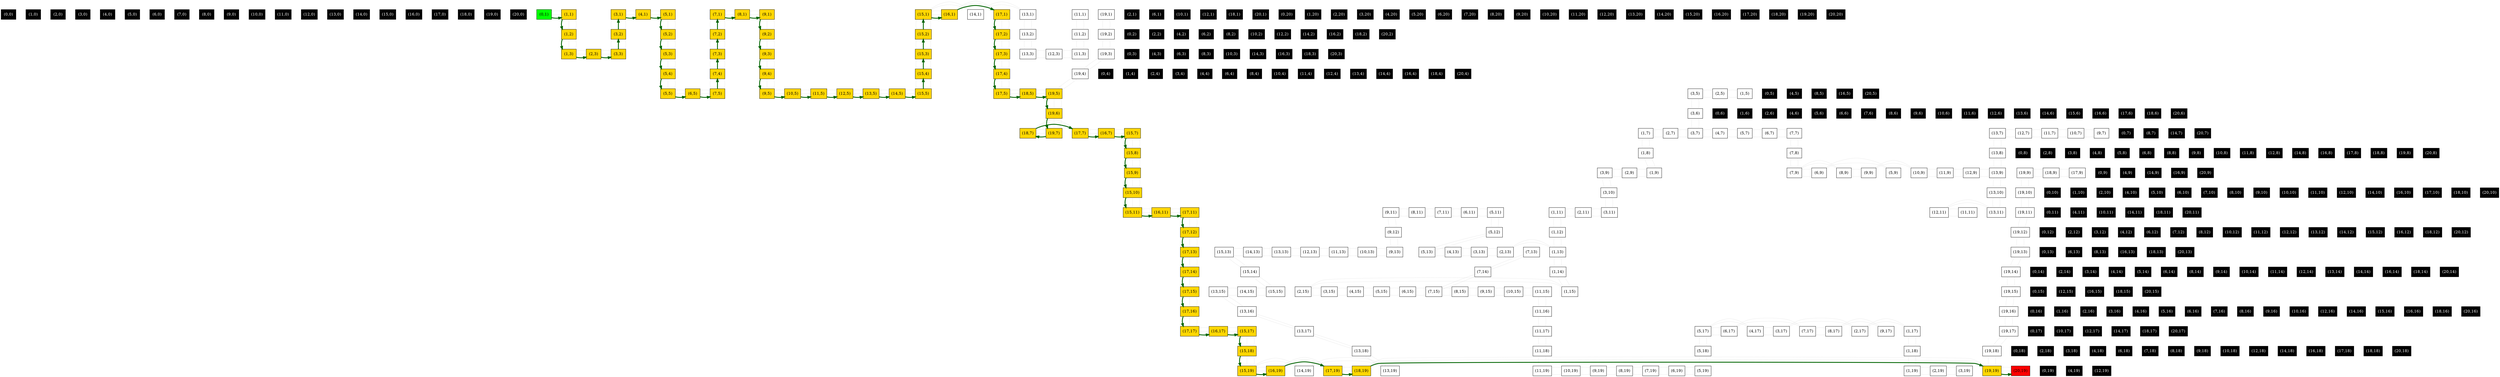 digraph bfs_maze_path {
rankdir = TB;
node [shape = box, style = filled];
graph [nodesep = 0.5, ranksep = 0.5];

{ rank = same; node_0_0 [label="(0,0)", fillcolor="black", fontcolor="white"]; node_1_0 [label="(1,0)", fillcolor="black", fontcolor="white"]; node_2_0 [label="(2,0)", fillcolor="black", fontcolor="white"]; node_3_0 [label="(3,0)", fillcolor="black", fontcolor="white"]; node_4_0 [label="(4,0)", fillcolor="black", fontcolor="white"]; node_5_0 [label="(5,0)", fillcolor="black", fontcolor="white"]; node_6_0 [label="(6,0)", fillcolor="black", fontcolor="white"]; node_7_0 [label="(7,0)", fillcolor="black", fontcolor="white"]; node_8_0 [label="(8,0)", fillcolor="black", fontcolor="white"]; node_9_0 [label="(9,0)", fillcolor="black", fontcolor="white"]; node_10_0 [label="(10,0)", fillcolor="black", fontcolor="white"]; node_11_0 [label="(11,0)", fillcolor="black", fontcolor="white"]; node_12_0 [label="(12,0)", fillcolor="black", fontcolor="white"]; node_13_0 [label="(13,0)", fillcolor="black", fontcolor="white"]; node_14_0 [label="(14,0)", fillcolor="black", fontcolor="white"]; node_15_0 [label="(15,0)", fillcolor="black", fontcolor="white"]; node_16_0 [label="(16,0)", fillcolor="black", fontcolor="white"]; node_17_0 [label="(17,0)", fillcolor="black", fontcolor="white"]; node_18_0 [label="(18,0)", fillcolor="black", fontcolor="white"]; node_19_0 [label="(19,0)", fillcolor="black", fontcolor="white"]; node_20_0 [label="(20,0)", fillcolor="black", fontcolor="white"]; }
{ rank = same; node_0_1 [label="(0,1)", fillcolor="green", fontcolor="black"]; node_1_1 [label="(1,1)", fillcolor="gold", fontcolor="black"]; node_2_1 [label="(2,1)", fillcolor="black", fontcolor="white"]; node_3_1 [label="(3,1)", fillcolor="gold", fontcolor="black"]; node_4_1 [label="(4,1)", fillcolor="gold", fontcolor="black"]; node_5_1 [label="(5,1)", fillcolor="gold", fontcolor="black"]; node_6_1 [label="(6,1)", fillcolor="black", fontcolor="white"]; node_7_1 [label="(7,1)", fillcolor="gold", fontcolor="black"]; node_8_1 [label="(8,1)", fillcolor="gold", fontcolor="black"]; node_9_1 [label="(9,1)", fillcolor="gold", fontcolor="black"]; node_10_1 [label="(10,1)", fillcolor="black", fontcolor="white"]; node_11_1 [label="(11,1)", fillcolor="white", fontcolor="black"]; node_12_1 [label="(12,1)", fillcolor="black", fontcolor="white"]; node_13_1 [label="(13,1)", fillcolor="white", fontcolor="black"]; node_14_1 [label="(14,1)", fillcolor="white", fontcolor="black"]; node_15_1 [label="(15,1)", fillcolor="gold", fontcolor="black"]; node_16_1 [label="(16,1)", fillcolor="gold", fontcolor="black"]; node_17_1 [label="(17,1)", fillcolor="gold", fontcolor="black"]; node_18_1 [label="(18,1)", fillcolor="black", fontcolor="white"]; node_19_1 [label="(19,1)", fillcolor="white", fontcolor="black"]; node_20_1 [label="(20,1)", fillcolor="black", fontcolor="white"]; }
{ rank = same; node_0_2 [label="(0,2)", fillcolor="black", fontcolor="white"]; node_1_2 [label="(1,2)", fillcolor="gold", fontcolor="black"]; node_2_2 [label="(2,2)", fillcolor="black", fontcolor="white"]; node_3_2 [label="(3,2)", fillcolor="gold", fontcolor="black"]; node_4_2 [label="(4,2)", fillcolor="black", fontcolor="white"]; node_5_2 [label="(5,2)", fillcolor="gold", fontcolor="black"]; node_6_2 [label="(6,2)", fillcolor="black", fontcolor="white"]; node_7_2 [label="(7,2)", fillcolor="gold", fontcolor="black"]; node_8_2 [label="(8,2)", fillcolor="black", fontcolor="white"]; node_9_2 [label="(9,2)", fillcolor="gold", fontcolor="black"]; node_10_2 [label="(10,2)", fillcolor="black", fontcolor="white"]; node_11_2 [label="(11,2)", fillcolor="white", fontcolor="black"]; node_12_2 [label="(12,2)", fillcolor="black", fontcolor="white"]; node_13_2 [label="(13,2)", fillcolor="white", fontcolor="black"]; node_14_2 [label="(14,2)", fillcolor="black", fontcolor="white"]; node_15_2 [label="(15,2)", fillcolor="gold", fontcolor="black"]; node_16_2 [label="(16,2)", fillcolor="black", fontcolor="white"]; node_17_2 [label="(17,2)", fillcolor="gold", fontcolor="black"]; node_18_2 [label="(18,2)", fillcolor="black", fontcolor="white"]; node_19_2 [label="(19,2)", fillcolor="white", fontcolor="black"]; node_20_2 [label="(20,2)", fillcolor="black", fontcolor="white"]; }
{ rank = same; node_0_3 [label="(0,3)", fillcolor="black", fontcolor="white"]; node_1_3 [label="(1,3)", fillcolor="gold", fontcolor="black"]; node_2_3 [label="(2,3)", fillcolor="gold", fontcolor="black"]; node_3_3 [label="(3,3)", fillcolor="gold", fontcolor="black"]; node_4_3 [label="(4,3)", fillcolor="black", fontcolor="white"]; node_5_3 [label="(5,3)", fillcolor="gold", fontcolor="black"]; node_6_3 [label="(6,3)", fillcolor="black", fontcolor="white"]; node_7_3 [label="(7,3)", fillcolor="gold", fontcolor="black"]; node_8_3 [label="(8,3)", fillcolor="black", fontcolor="white"]; node_9_3 [label="(9,3)", fillcolor="gold", fontcolor="black"]; node_10_3 [label="(10,3)", fillcolor="black", fontcolor="white"]; node_11_3 [label="(11,3)", fillcolor="white", fontcolor="black"]; node_12_3 [label="(12,3)", fillcolor="white", fontcolor="black"]; node_13_3 [label="(13,3)", fillcolor="white", fontcolor="black"]; node_14_3 [label="(14,3)", fillcolor="black", fontcolor="white"]; node_15_3 [label="(15,3)", fillcolor="gold", fontcolor="black"]; node_16_3 [label="(16,3)", fillcolor="black", fontcolor="white"]; node_17_3 [label="(17,3)", fillcolor="gold", fontcolor="black"]; node_18_3 [label="(18,3)", fillcolor="black", fontcolor="white"]; node_19_3 [label="(19,3)", fillcolor="white", fontcolor="black"]; node_20_3 [label="(20,3)", fillcolor="black", fontcolor="white"]; }
{ rank = same; node_0_4 [label="(0,4)", fillcolor="black", fontcolor="white"]; node_1_4 [label="(1,4)", fillcolor="black", fontcolor="white"]; node_2_4 [label="(2,4)", fillcolor="black", fontcolor="white"]; node_3_4 [label="(3,4)", fillcolor="black", fontcolor="white"]; node_4_4 [label="(4,4)", fillcolor="black", fontcolor="white"]; node_5_4 [label="(5,4)", fillcolor="gold", fontcolor="black"]; node_6_4 [label="(6,4)", fillcolor="black", fontcolor="white"]; node_7_4 [label="(7,4)", fillcolor="gold", fontcolor="black"]; node_8_4 [label="(8,4)", fillcolor="black", fontcolor="white"]; node_9_4 [label="(9,4)", fillcolor="gold", fontcolor="black"]; node_10_4 [label="(10,4)", fillcolor="black", fontcolor="white"]; node_11_4 [label="(11,4)", fillcolor="black", fontcolor="white"]; node_12_4 [label="(12,4)", fillcolor="black", fontcolor="white"]; node_13_4 [label="(13,4)", fillcolor="black", fontcolor="white"]; node_14_4 [label="(14,4)", fillcolor="black", fontcolor="white"]; node_15_4 [label="(15,4)", fillcolor="gold", fontcolor="black"]; node_16_4 [label="(16,4)", fillcolor="black", fontcolor="white"]; node_17_4 [label="(17,4)", fillcolor="gold", fontcolor="black"]; node_18_4 [label="(18,4)", fillcolor="black", fontcolor="white"]; node_19_4 [label="(19,4)", fillcolor="white", fontcolor="black"]; node_20_4 [label="(20,4)", fillcolor="black", fontcolor="white"]; }
{ rank = same; node_0_5 [label="(0,5)", fillcolor="black", fontcolor="white"]; node_1_5 [label="(1,5)", fillcolor="white", fontcolor="black"]; node_2_5 [label="(2,5)", fillcolor="white", fontcolor="black"]; node_3_5 [label="(3,5)", fillcolor="white", fontcolor="black"]; node_4_5 [label="(4,5)", fillcolor="black", fontcolor="white"]; node_5_5 [label="(5,5)", fillcolor="gold", fontcolor="black"]; node_6_5 [label="(6,5)", fillcolor="gold", fontcolor="black"]; node_7_5 [label="(7,5)", fillcolor="gold", fontcolor="black"]; node_8_5 [label="(8,5)", fillcolor="black", fontcolor="white"]; node_9_5 [label="(9,5)", fillcolor="gold", fontcolor="black"]; node_10_5 [label="(10,5)", fillcolor="gold", fontcolor="black"]; node_11_5 [label="(11,5)", fillcolor="gold", fontcolor="black"]; node_12_5 [label="(12,5)", fillcolor="gold", fontcolor="black"]; node_13_5 [label="(13,5)", fillcolor="gold", fontcolor="black"]; node_14_5 [label="(14,5)", fillcolor="gold", fontcolor="black"]; node_15_5 [label="(15,5)", fillcolor="gold", fontcolor="black"]; node_16_5 [label="(16,5)", fillcolor="black", fontcolor="white"]; node_17_5 [label="(17,5)", fillcolor="gold", fontcolor="black"]; node_18_5 [label="(18,5)", fillcolor="gold", fontcolor="black"]; node_19_5 [label="(19,5)", fillcolor="gold", fontcolor="black"]; node_20_5 [label="(20,5)", fillcolor="black", fontcolor="white"]; }
{ rank = same; node_0_6 [label="(0,6)", fillcolor="black", fontcolor="white"]; node_1_6 [label="(1,6)", fillcolor="black", fontcolor="white"]; node_2_6 [label="(2,6)", fillcolor="black", fontcolor="white"]; node_3_6 [label="(3,6)", fillcolor="white", fontcolor="black"]; node_4_6 [label="(4,6)", fillcolor="black", fontcolor="white"]; node_5_6 [label="(5,6)", fillcolor="black", fontcolor="white"]; node_6_6 [label="(6,6)", fillcolor="black", fontcolor="white"]; node_7_6 [label="(7,6)", fillcolor="black", fontcolor="white"]; node_8_6 [label="(8,6)", fillcolor="black", fontcolor="white"]; node_9_6 [label="(9,6)", fillcolor="black", fontcolor="white"]; node_10_6 [label="(10,6)", fillcolor="black", fontcolor="white"]; node_11_6 [label="(11,6)", fillcolor="black", fontcolor="white"]; node_12_6 [label="(12,6)", fillcolor="black", fontcolor="white"]; node_13_6 [label="(13,6)", fillcolor="black", fontcolor="white"]; node_14_6 [label="(14,6)", fillcolor="black", fontcolor="white"]; node_15_6 [label="(15,6)", fillcolor="black", fontcolor="white"]; node_16_6 [label="(16,6)", fillcolor="black", fontcolor="white"]; node_17_6 [label="(17,6)", fillcolor="black", fontcolor="white"]; node_18_6 [label="(18,6)", fillcolor="black", fontcolor="white"]; node_19_6 [label="(19,6)", fillcolor="gold", fontcolor="black"]; node_20_6 [label="(20,6)", fillcolor="black", fontcolor="white"]; }
{ rank = same; node_0_7 [label="(0,7)", fillcolor="black", fontcolor="white"]; node_1_7 [label="(1,7)", fillcolor="white", fontcolor="black"]; node_2_7 [label="(2,7)", fillcolor="white", fontcolor="black"]; node_3_7 [label="(3,7)", fillcolor="white", fontcolor="black"]; node_4_7 [label="(4,7)", fillcolor="white", fontcolor="black"]; node_5_7 [label="(5,7)", fillcolor="white", fontcolor="black"]; node_6_7 [label="(6,7)", fillcolor="white", fontcolor="black"]; node_7_7 [label="(7,7)", fillcolor="white", fontcolor="black"]; node_8_7 [label="(8,7)", fillcolor="black", fontcolor="white"]; node_9_7 [label="(9,7)", fillcolor="white", fontcolor="black"]; node_10_7 [label="(10,7)", fillcolor="white", fontcolor="black"]; node_11_7 [label="(11,7)", fillcolor="white", fontcolor="black"]; node_12_7 [label="(12,7)", fillcolor="white", fontcolor="black"]; node_13_7 [label="(13,7)", fillcolor="white", fontcolor="black"]; node_14_7 [label="(14,7)", fillcolor="black", fontcolor="white"]; node_15_7 [label="(15,7)", fillcolor="gold", fontcolor="black"]; node_16_7 [label="(16,7)", fillcolor="gold", fontcolor="black"]; node_17_7 [label="(17,7)", fillcolor="gold", fontcolor="black"]; node_18_7 [label="(18,7)", fillcolor="gold", fontcolor="black"]; node_19_7 [label="(19,7)", fillcolor="gold", fontcolor="black"]; node_20_7 [label="(20,7)", fillcolor="black", fontcolor="white"]; }
{ rank = same; node_0_8 [label="(0,8)", fillcolor="black", fontcolor="white"]; node_1_8 [label="(1,8)", fillcolor="white", fontcolor="black"]; node_2_8 [label="(2,8)", fillcolor="black", fontcolor="white"]; node_3_8 [label="(3,8)", fillcolor="black", fontcolor="white"]; node_4_8 [label="(4,8)", fillcolor="black", fontcolor="white"]; node_5_8 [label="(5,8)", fillcolor="black", fontcolor="white"]; node_6_8 [label="(6,8)", fillcolor="black", fontcolor="white"]; node_7_8 [label="(7,8)", fillcolor="white", fontcolor="black"]; node_8_8 [label="(8,8)", fillcolor="black", fontcolor="white"]; node_9_8 [label="(9,8)", fillcolor="black", fontcolor="white"]; node_10_8 [label="(10,8)", fillcolor="black", fontcolor="white"]; node_11_8 [label="(11,8)", fillcolor="black", fontcolor="white"]; node_12_8 [label="(12,8)", fillcolor="black", fontcolor="white"]; node_13_8 [label="(13,8)", fillcolor="white", fontcolor="black"]; node_14_8 [label="(14,8)", fillcolor="black", fontcolor="white"]; node_15_8 [label="(15,8)", fillcolor="gold", fontcolor="black"]; node_16_8 [label="(16,8)", fillcolor="black", fontcolor="white"]; node_17_8 [label="(17,8)", fillcolor="black", fontcolor="white"]; node_18_8 [label="(18,8)", fillcolor="black", fontcolor="white"]; node_19_8 [label="(19,8)", fillcolor="black", fontcolor="white"]; node_20_8 [label="(20,8)", fillcolor="black", fontcolor="white"]; }
{ rank = same; node_0_9 [label="(0,9)", fillcolor="black", fontcolor="white"]; node_1_9 [label="(1,9)", fillcolor="white", fontcolor="black"]; node_2_9 [label="(2,9)", fillcolor="white", fontcolor="black"]; node_3_9 [label="(3,9)", fillcolor="white", fontcolor="black"]; node_4_9 [label="(4,9)", fillcolor="black", fontcolor="white"]; node_5_9 [label="(5,9)", fillcolor="white", fontcolor="black"]; node_6_9 [label="(6,9)", fillcolor="white", fontcolor="black"]; node_7_9 [label="(7,9)", fillcolor="white", fontcolor="black"]; node_8_9 [label="(8,9)", fillcolor="white", fontcolor="black"]; node_9_9 [label="(9,9)", fillcolor="white", fontcolor="black"]; node_10_9 [label="(10,9)", fillcolor="white", fontcolor="black"]; node_11_9 [label="(11,9)", fillcolor="white", fontcolor="black"]; node_12_9 [label="(12,9)", fillcolor="white", fontcolor="black"]; node_13_9 [label="(13,9)", fillcolor="white", fontcolor="black"]; node_14_9 [label="(14,9)", fillcolor="black", fontcolor="white"]; node_15_9 [label="(15,9)", fillcolor="gold", fontcolor="black"]; node_16_9 [label="(16,9)", fillcolor="black", fontcolor="white"]; node_17_9 [label="(17,9)", fillcolor="white", fontcolor="black"]; node_18_9 [label="(18,9)", fillcolor="white", fontcolor="black"]; node_19_9 [label="(19,9)", fillcolor="white", fontcolor="black"]; node_20_9 [label="(20,9)", fillcolor="black", fontcolor="white"]; }
{ rank = same; node_0_10 [label="(0,10)", fillcolor="black", fontcolor="white"]; node_1_10 [label="(1,10)", fillcolor="black", fontcolor="white"]; node_2_10 [label="(2,10)", fillcolor="black", fontcolor="white"]; node_3_10 [label="(3,10)", fillcolor="white", fontcolor="black"]; node_4_10 [label="(4,10)", fillcolor="black", fontcolor="white"]; node_5_10 [label="(5,10)", fillcolor="black", fontcolor="white"]; node_6_10 [label="(6,10)", fillcolor="black", fontcolor="white"]; node_7_10 [label="(7,10)", fillcolor="black", fontcolor="white"]; node_8_10 [label="(8,10)", fillcolor="black", fontcolor="white"]; node_9_10 [label="(9,10)", fillcolor="black", fontcolor="white"]; node_10_10 [label="(10,10)", fillcolor="black", fontcolor="white"]; node_11_10 [label="(11,10)", fillcolor="black", fontcolor="white"]; node_12_10 [label="(12,10)", fillcolor="black", fontcolor="white"]; node_13_10 [label="(13,10)", fillcolor="white", fontcolor="black"]; node_14_10 [label="(14,10)", fillcolor="black", fontcolor="white"]; node_15_10 [label="(15,10)", fillcolor="gold", fontcolor="black"]; node_16_10 [label="(16,10)", fillcolor="black", fontcolor="white"]; node_17_10 [label="(17,10)", fillcolor="black", fontcolor="white"]; node_18_10 [label="(18,10)", fillcolor="black", fontcolor="white"]; node_19_10 [label="(19,10)", fillcolor="white", fontcolor="black"]; node_20_10 [label="(20,10)", fillcolor="black", fontcolor="white"]; }
{ rank = same; node_0_11 [label="(0,11)", fillcolor="black", fontcolor="white"]; node_1_11 [label="(1,11)", fillcolor="white", fontcolor="black"]; node_2_11 [label="(2,11)", fillcolor="white", fontcolor="black"]; node_3_11 [label="(3,11)", fillcolor="white", fontcolor="black"]; node_4_11 [label="(4,11)", fillcolor="black", fontcolor="white"]; node_5_11 [label="(5,11)", fillcolor="white", fontcolor="black"]; node_6_11 [label="(6,11)", fillcolor="white", fontcolor="black"]; node_7_11 [label="(7,11)", fillcolor="white", fontcolor="black"]; node_8_11 [label="(8,11)", fillcolor="white", fontcolor="black"]; node_9_11 [label="(9,11)", fillcolor="white", fontcolor="black"]; node_10_11 [label="(10,11)", fillcolor="black", fontcolor="white"]; node_11_11 [label="(11,11)", fillcolor="white", fontcolor="black"]; node_12_11 [label="(12,11)", fillcolor="white", fontcolor="black"]; node_13_11 [label="(13,11)", fillcolor="white", fontcolor="black"]; node_14_11 [label="(14,11)", fillcolor="black", fontcolor="white"]; node_15_11 [label="(15,11)", fillcolor="gold", fontcolor="black"]; node_16_11 [label="(16,11)", fillcolor="gold", fontcolor="black"]; node_17_11 [label="(17,11)", fillcolor="gold", fontcolor="black"]; node_18_11 [label="(18,11)", fillcolor="black", fontcolor="white"]; node_19_11 [label="(19,11)", fillcolor="white", fontcolor="black"]; node_20_11 [label="(20,11)", fillcolor="black", fontcolor="white"]; }
{ rank = same; node_0_12 [label="(0,12)", fillcolor="black", fontcolor="white"]; node_1_12 [label="(1,12)", fillcolor="white", fontcolor="black"]; node_2_12 [label="(2,12)", fillcolor="black", fontcolor="white"]; node_3_12 [label="(3,12)", fillcolor="black", fontcolor="white"]; node_4_12 [label="(4,12)", fillcolor="black", fontcolor="white"]; node_5_12 [label="(5,12)", fillcolor="white", fontcolor="black"]; node_6_12 [label="(6,12)", fillcolor="black", fontcolor="white"]; node_7_12 [label="(7,12)", fillcolor="black", fontcolor="white"]; node_8_12 [label="(8,12)", fillcolor="black", fontcolor="white"]; node_9_12 [label="(9,12)", fillcolor="white", fontcolor="black"]; node_10_12 [label="(10,12)", fillcolor="black", fontcolor="white"]; node_11_12 [label="(11,12)", fillcolor="black", fontcolor="white"]; node_12_12 [label="(12,12)", fillcolor="black", fontcolor="white"]; node_13_12 [label="(13,12)", fillcolor="black", fontcolor="white"]; node_14_12 [label="(14,12)", fillcolor="black", fontcolor="white"]; node_15_12 [label="(15,12)", fillcolor="black", fontcolor="white"]; node_16_12 [label="(16,12)", fillcolor="black", fontcolor="white"]; node_17_12 [label="(17,12)", fillcolor="gold", fontcolor="black"]; node_18_12 [label="(18,12)", fillcolor="black", fontcolor="white"]; node_19_12 [label="(19,12)", fillcolor="white", fontcolor="black"]; node_20_12 [label="(20,12)", fillcolor="black", fontcolor="white"]; }
{ rank = same; node_0_13 [label="(0,13)", fillcolor="black", fontcolor="white"]; node_1_13 [label="(1,13)", fillcolor="white", fontcolor="black"]; node_2_13 [label="(2,13)", fillcolor="white", fontcolor="black"]; node_3_13 [label="(3,13)", fillcolor="white", fontcolor="black"]; node_4_13 [label="(4,13)", fillcolor="white", fontcolor="black"]; node_5_13 [label="(5,13)", fillcolor="white", fontcolor="black"]; node_6_13 [label="(6,13)", fillcolor="black", fontcolor="white"]; node_7_13 [label="(7,13)", fillcolor="white", fontcolor="black"]; node_8_13 [label="(8,13)", fillcolor="black", fontcolor="white"]; node_9_13 [label="(9,13)", fillcolor="white", fontcolor="black"]; node_10_13 [label="(10,13)", fillcolor="white", fontcolor="black"]; node_11_13 [label="(11,13)", fillcolor="white", fontcolor="black"]; node_12_13 [label="(12,13)", fillcolor="white", fontcolor="black"]; node_13_13 [label="(13,13)", fillcolor="white", fontcolor="black"]; node_14_13 [label="(14,13)", fillcolor="white", fontcolor="black"]; node_15_13 [label="(15,13)", fillcolor="white", fontcolor="black"]; node_16_13 [label="(16,13)", fillcolor="black", fontcolor="white"]; node_17_13 [label="(17,13)", fillcolor="gold", fontcolor="black"]; node_18_13 [label="(18,13)", fillcolor="black", fontcolor="white"]; node_19_13 [label="(19,13)", fillcolor="white", fontcolor="black"]; node_20_13 [label="(20,13)", fillcolor="black", fontcolor="white"]; }
{ rank = same; node_0_14 [label="(0,14)", fillcolor="black", fontcolor="white"]; node_1_14 [label="(1,14)", fillcolor="white", fontcolor="black"]; node_2_14 [label="(2,14)", fillcolor="black", fontcolor="white"]; node_3_14 [label="(3,14)", fillcolor="black", fontcolor="white"]; node_4_14 [label="(4,14)", fillcolor="black", fontcolor="white"]; node_5_14 [label="(5,14)", fillcolor="black", fontcolor="white"]; node_6_14 [label="(6,14)", fillcolor="black", fontcolor="white"]; node_7_14 [label="(7,14)", fillcolor="white", fontcolor="black"]; node_8_14 [label="(8,14)", fillcolor="black", fontcolor="white"]; node_9_14 [label="(9,14)", fillcolor="black", fontcolor="white"]; node_10_14 [label="(10,14)", fillcolor="black", fontcolor="white"]; node_11_14 [label="(11,14)", fillcolor="black", fontcolor="white"]; node_12_14 [label="(12,14)", fillcolor="black", fontcolor="white"]; node_13_14 [label="(13,14)", fillcolor="black", fontcolor="white"]; node_14_14 [label="(14,14)", fillcolor="black", fontcolor="white"]; node_15_14 [label="(15,14)", fillcolor="white", fontcolor="black"]; node_16_14 [label="(16,14)", fillcolor="black", fontcolor="white"]; node_17_14 [label="(17,14)", fillcolor="gold", fontcolor="black"]; node_18_14 [label="(18,14)", fillcolor="black", fontcolor="white"]; node_19_14 [label="(19,14)", fillcolor="white", fontcolor="black"]; node_20_14 [label="(20,14)", fillcolor="black", fontcolor="white"]; }
{ rank = same; node_0_15 [label="(0,15)", fillcolor="black", fontcolor="white"]; node_1_15 [label="(1,15)", fillcolor="white", fontcolor="black"]; node_2_15 [label="(2,15)", fillcolor="white", fontcolor="black"]; node_3_15 [label="(3,15)", fillcolor="white", fontcolor="black"]; node_4_15 [label="(4,15)", fillcolor="white", fontcolor="black"]; node_5_15 [label="(5,15)", fillcolor="white", fontcolor="black"]; node_6_15 [label="(6,15)", fillcolor="white", fontcolor="black"]; node_7_15 [label="(7,15)", fillcolor="white", fontcolor="black"]; node_8_15 [label="(8,15)", fillcolor="white", fontcolor="black"]; node_9_15 [label="(9,15)", fillcolor="white", fontcolor="black"]; node_10_15 [label="(10,15)", fillcolor="white", fontcolor="black"]; node_11_15 [label="(11,15)", fillcolor="white", fontcolor="black"]; node_12_15 [label="(12,15)", fillcolor="black", fontcolor="white"]; node_13_15 [label="(13,15)", fillcolor="white", fontcolor="black"]; node_14_15 [label="(14,15)", fillcolor="white", fontcolor="black"]; node_15_15 [label="(15,15)", fillcolor="white", fontcolor="black"]; node_16_15 [label="(16,15)", fillcolor="black", fontcolor="white"]; node_17_15 [label="(17,15)", fillcolor="gold", fontcolor="black"]; node_18_15 [label="(18,15)", fillcolor="black", fontcolor="white"]; node_19_15 [label="(19,15)", fillcolor="white", fontcolor="black"]; node_20_15 [label="(20,15)", fillcolor="black", fontcolor="white"]; }
{ rank = same; node_0_16 [label="(0,16)", fillcolor="black", fontcolor="white"]; node_1_16 [label="(1,16)", fillcolor="black", fontcolor="white"]; node_2_16 [label="(2,16)", fillcolor="black", fontcolor="white"]; node_3_16 [label="(3,16)", fillcolor="black", fontcolor="white"]; node_4_16 [label="(4,16)", fillcolor="black", fontcolor="white"]; node_5_16 [label="(5,16)", fillcolor="black", fontcolor="white"]; node_6_16 [label="(6,16)", fillcolor="black", fontcolor="white"]; node_7_16 [label="(7,16)", fillcolor="black", fontcolor="white"]; node_8_16 [label="(8,16)", fillcolor="black", fontcolor="white"]; node_9_16 [label="(9,16)", fillcolor="black", fontcolor="white"]; node_10_16 [label="(10,16)", fillcolor="black", fontcolor="white"]; node_11_16 [label="(11,16)", fillcolor="white", fontcolor="black"]; node_12_16 [label="(12,16)", fillcolor="black", fontcolor="white"]; node_13_16 [label="(13,16)", fillcolor="white", fontcolor="black"]; node_14_16 [label="(14,16)", fillcolor="black", fontcolor="white"]; node_15_16 [label="(15,16)", fillcolor="black", fontcolor="white"]; node_16_16 [label="(16,16)", fillcolor="black", fontcolor="white"]; node_17_16 [label="(17,16)", fillcolor="gold", fontcolor="black"]; node_18_16 [label="(18,16)", fillcolor="black", fontcolor="white"]; node_19_16 [label="(19,16)", fillcolor="white", fontcolor="black"]; node_20_16 [label="(20,16)", fillcolor="black", fontcolor="white"]; }
{ rank = same; node_0_17 [label="(0,17)", fillcolor="black", fontcolor="white"]; node_1_17 [label="(1,17)", fillcolor="white", fontcolor="black"]; node_2_17 [label="(2,17)", fillcolor="white", fontcolor="black"]; node_3_17 [label="(3,17)", fillcolor="white", fontcolor="black"]; node_4_17 [label="(4,17)", fillcolor="white", fontcolor="black"]; node_5_17 [label="(5,17)", fillcolor="white", fontcolor="black"]; node_6_17 [label="(6,17)", fillcolor="white", fontcolor="black"]; node_7_17 [label="(7,17)", fillcolor="white", fontcolor="black"]; node_8_17 [label="(8,17)", fillcolor="white", fontcolor="black"]; node_9_17 [label="(9,17)", fillcolor="white", fontcolor="black"]; node_10_17 [label="(10,17)", fillcolor="black", fontcolor="white"]; node_11_17 [label="(11,17)", fillcolor="white", fontcolor="black"]; node_12_17 [label="(12,17)", fillcolor="black", fontcolor="white"]; node_13_17 [label="(13,17)", fillcolor="white", fontcolor="black"]; node_14_17 [label="(14,17)", fillcolor="black", fontcolor="white"]; node_15_17 [label="(15,17)", fillcolor="gold", fontcolor="black"]; node_16_17 [label="(16,17)", fillcolor="gold", fontcolor="black"]; node_17_17 [label="(17,17)", fillcolor="gold", fontcolor="black"]; node_18_17 [label="(18,17)", fillcolor="black", fontcolor="white"]; node_19_17 [label="(19,17)", fillcolor="white", fontcolor="black"]; node_20_17 [label="(20,17)", fillcolor="black", fontcolor="white"]; }
{ rank = same; node_0_18 [label="(0,18)", fillcolor="black", fontcolor="white"]; node_1_18 [label="(1,18)", fillcolor="white", fontcolor="black"]; node_2_18 [label="(2,18)", fillcolor="black", fontcolor="white"]; node_3_18 [label="(3,18)", fillcolor="black", fontcolor="white"]; node_4_18 [label="(4,18)", fillcolor="black", fontcolor="white"]; node_5_18 [label="(5,18)", fillcolor="white", fontcolor="black"]; node_6_18 [label="(6,18)", fillcolor="black", fontcolor="white"]; node_7_18 [label="(7,18)", fillcolor="black", fontcolor="white"]; node_8_18 [label="(8,18)", fillcolor="black", fontcolor="white"]; node_9_18 [label="(9,18)", fillcolor="black", fontcolor="white"]; node_10_18 [label="(10,18)", fillcolor="black", fontcolor="white"]; node_11_18 [label="(11,18)", fillcolor="white", fontcolor="black"]; node_12_18 [label="(12,18)", fillcolor="black", fontcolor="white"]; node_13_18 [label="(13,18)", fillcolor="white", fontcolor="black"]; node_14_18 [label="(14,18)", fillcolor="black", fontcolor="white"]; node_15_18 [label="(15,18)", fillcolor="gold", fontcolor="black"]; node_16_18 [label="(16,18)", fillcolor="black", fontcolor="white"]; node_17_18 [label="(17,18)", fillcolor="black", fontcolor="white"]; node_18_18 [label="(18,18)", fillcolor="black", fontcolor="white"]; node_19_18 [label="(19,18)", fillcolor="white", fontcolor="black"]; node_20_18 [label="(20,18)", fillcolor="black", fontcolor="white"]; }
{ rank = same; node_0_19 [label="(0,19)", fillcolor="black", fontcolor="white"]; node_1_19 [label="(1,19)", fillcolor="white", fontcolor="black"]; node_2_19 [label="(2,19)", fillcolor="white", fontcolor="black"]; node_3_19 [label="(3,19)", fillcolor="white", fontcolor="black"]; node_4_19 [label="(4,19)", fillcolor="black", fontcolor="white"]; node_5_19 [label="(5,19)", fillcolor="white", fontcolor="black"]; node_6_19 [label="(6,19)", fillcolor="white", fontcolor="black"]; node_7_19 [label="(7,19)", fillcolor="white", fontcolor="black"]; node_8_19 [label="(8,19)", fillcolor="white", fontcolor="black"]; node_9_19 [label="(9,19)", fillcolor="white", fontcolor="black"]; node_10_19 [label="(10,19)", fillcolor="white", fontcolor="black"]; node_11_19 [label="(11,19)", fillcolor="white", fontcolor="black"]; node_12_19 [label="(12,19)", fillcolor="black", fontcolor="white"]; node_13_19 [label="(13,19)", fillcolor="white", fontcolor="black"]; node_14_19 [label="(14,19)", fillcolor="white", fontcolor="black"]; node_15_19 [label="(15,19)", fillcolor="gold", fontcolor="black"]; node_16_19 [label="(16,19)", fillcolor="gold", fontcolor="black"]; node_17_19 [label="(17,19)", fillcolor="gold", fontcolor="black"]; node_18_19 [label="(18,19)", fillcolor="gold", fontcolor="black"]; node_19_19 [label="(19,19)", fillcolor="gold", fontcolor="black"]; node_20_19 [label="(20,19)", fillcolor="red", fontcolor="black"]; }
{ rank = same; node_0_20 [label="(0,20)", fillcolor="black", fontcolor="white"]; node_1_20 [label="(1,20)", fillcolor="black", fontcolor="white"]; node_2_20 [label="(2,20)", fillcolor="black", fontcolor="white"]; node_3_20 [label="(3,20)", fillcolor="black", fontcolor="white"]; node_4_20 [label="(4,20)", fillcolor="black", fontcolor="white"]; node_5_20 [label="(5,20)", fillcolor="black", fontcolor="white"]; node_6_20 [label="(6,20)", fillcolor="black", fontcolor="white"]; node_7_20 [label="(7,20)", fillcolor="black", fontcolor="white"]; node_8_20 [label="(8,20)", fillcolor="black", fontcolor="white"]; node_9_20 [label="(9,20)", fillcolor="black", fontcolor="white"]; node_10_20 [label="(10,20)", fillcolor="black", fontcolor="white"]; node_11_20 [label="(11,20)", fillcolor="black", fontcolor="white"]; node_12_20 [label="(12,20)", fillcolor="black", fontcolor="white"]; node_13_20 [label="(13,20)", fillcolor="black", fontcolor="white"]; node_14_20 [label="(14,20)", fillcolor="black", fontcolor="white"]; node_15_20 [label="(15,20)", fillcolor="black", fontcolor="white"]; node_16_20 [label="(16,20)", fillcolor="black", fontcolor="white"]; node_17_20 [label="(17,20)", fillcolor="black", fontcolor="white"]; node_18_20 [label="(18,20)", fillcolor="black", fontcolor="white"]; node_19_20 [label="(19,20)", fillcolor="black", fontcolor="white"]; node_20_20 [label="(20,20)", fillcolor="black", fontcolor="white"]; }

edge [color="darkgreen", penwidth=3.0, dir="forward"];
node_0_1 -> node_1_1;
node_1_1 -> node_1_2;
node_1_2 -> node_1_3;
node_1_3 -> node_2_3;
node_2_3 -> node_3_3;
node_3_3 -> node_3_2;
node_3_2 -> node_3_1;
node_3_1 -> node_4_1;
node_4_1 -> node_5_1;
node_5_1 -> node_5_2;
node_5_2 -> node_5_3;
node_5_3 -> node_5_4;
node_5_4 -> node_5_5;
node_5_5 -> node_6_5;
node_6_5 -> node_7_5;
node_7_5 -> node_7_4;
node_7_4 -> node_7_3;
node_7_3 -> node_7_2;
node_7_2 -> node_7_1;
node_7_1 -> node_8_1;
node_8_1 -> node_9_1;
node_9_1 -> node_9_2;
node_9_2 -> node_9_3;
node_9_3 -> node_9_4;
node_9_4 -> node_9_5;
node_9_5 -> node_10_5;
node_10_5 -> node_11_5;
node_11_5 -> node_12_5;
node_12_5 -> node_13_5;
node_13_5 -> node_14_5;
node_14_5 -> node_15_5;
node_15_5 -> node_15_4;
node_15_4 -> node_15_3;
node_15_3 -> node_15_2;
node_15_2 -> node_15_1;
node_15_1 -> node_16_1;
node_16_1 -> node_17_1;
node_17_1 -> node_17_2;
node_17_2 -> node_17_3;
node_17_3 -> node_17_4;
node_17_4 -> node_17_5;
node_17_5 -> node_18_5;
node_18_5 -> node_19_5;
node_19_5 -> node_19_6;
node_19_6 -> node_19_7;
node_19_7 -> node_18_7;
node_18_7 -> node_17_7;
node_17_7 -> node_16_7;
node_16_7 -> node_15_7;
node_15_7 -> node_15_8;
node_15_8 -> node_15_9;
node_15_9 -> node_15_10;
node_15_10 -> node_15_11;
node_15_11 -> node_16_11;
node_16_11 -> node_17_11;
node_17_11 -> node_17_12;
node_17_12 -> node_17_13;
node_17_13 -> node_17_14;
node_17_14 -> node_17_15;
node_17_15 -> node_17_16;
node_17_16 -> node_17_17;
node_17_17 -> node_16_17;
node_16_17 -> node_15_17;
node_15_17 -> node_15_18;
node_15_18 -> node_15_19;
node_15_19 -> node_16_19;
node_16_19 -> node_17_19;
node_17_19 -> node_18_19;
node_18_19 -> node_19_19;
node_19_19 -> node_20_19;
edge [color="lightgray", penwidth=0.5, dir="none"];
node_0_1 -> node_1_1;
node_1_1 -> node_1_2;
node_1_1 -> node_0_1;
node_3_1 -> node_4_1;
node_3_1 -> node_3_2;
node_4_1 -> node_5_1;
node_4_1 -> node_3_1;
node_5_1 -> node_5_2;
node_5_1 -> node_4_1;
node_7_1 -> node_8_1;
node_7_1 -> node_7_2;
node_8_1 -> node_9_1;
node_8_1 -> node_7_1;
node_9_1 -> node_9_2;
node_9_1 -> node_8_1;
node_11_1 -> node_11_2;
node_13_1 -> node_14_1;
node_13_1 -> node_13_2;
node_14_1 -> node_15_1;
node_14_1 -> node_13_1;
node_15_1 -> node_16_1;
node_15_1 -> node_15_2;
node_15_1 -> node_14_1;
node_16_1 -> node_17_1;
node_16_1 -> node_15_1;
node_17_1 -> node_17_2;
node_17_1 -> node_16_1;
node_19_1 -> node_19_2;
node_1_2 -> node_1_1;
node_1_2 -> node_1_3;
node_3_2 -> node_3_1;
node_3_2 -> node_3_3;
node_5_2 -> node_5_1;
node_5_2 -> node_5_3;
node_7_2 -> node_7_1;
node_7_2 -> node_7_3;
node_9_2 -> node_9_1;
node_9_2 -> node_9_3;
node_11_2 -> node_11_1;
node_11_2 -> node_11_3;
node_13_2 -> node_13_1;
node_13_2 -> node_13_3;
node_15_2 -> node_15_1;
node_15_2 -> node_15_3;
node_17_2 -> node_17_1;
node_17_2 -> node_17_3;
node_19_2 -> node_19_1;
node_19_2 -> node_19_3;
node_1_3 -> node_1_2;
node_1_3 -> node_2_3;
node_2_3 -> node_3_3;
node_2_3 -> node_1_3;
node_3_3 -> node_3_2;
node_3_3 -> node_2_3;
node_5_3 -> node_5_2;
node_5_3 -> node_5_4;
node_7_3 -> node_7_2;
node_7_3 -> node_7_4;
node_9_3 -> node_9_2;
node_9_3 -> node_9_4;
node_11_3 -> node_11_2;
node_11_3 -> node_12_3;
node_12_3 -> node_13_3;
node_12_3 -> node_11_3;
node_13_3 -> node_13_2;
node_13_3 -> node_12_3;
node_15_3 -> node_15_2;
node_15_3 -> node_15_4;
node_17_3 -> node_17_2;
node_17_3 -> node_17_4;
node_19_3 -> node_19_2;
node_19_3 -> node_19_4;
node_5_4 -> node_5_3;
node_5_4 -> node_5_5;
node_7_4 -> node_7_3;
node_7_4 -> node_7_5;
node_9_4 -> node_9_3;
node_9_4 -> node_9_5;
node_15_4 -> node_15_3;
node_15_4 -> node_15_5;
node_17_4 -> node_17_3;
node_17_4 -> node_17_5;
node_19_4 -> node_19_3;
node_19_4 -> node_19_5;
node_1_5 -> node_2_5;
node_2_5 -> node_3_5;
node_2_5 -> node_1_5;
node_3_5 -> node_3_6;
node_3_5 -> node_2_5;
node_5_5 -> node_5_4;
node_5_5 -> node_6_5;
node_6_5 -> node_7_5;
node_6_5 -> node_5_5;
node_7_5 -> node_7_4;
node_7_5 -> node_6_5;
node_9_5 -> node_9_4;
node_9_5 -> node_10_5;
node_10_5 -> node_11_5;
node_10_5 -> node_9_5;
node_11_5 -> node_12_5;
node_11_5 -> node_10_5;
node_12_5 -> node_13_5;
node_12_5 -> node_11_5;
node_13_5 -> node_14_5;
node_13_5 -> node_12_5;
node_14_5 -> node_15_5;
node_14_5 -> node_13_5;
node_15_5 -> node_15_4;
node_15_5 -> node_14_5;
node_17_5 -> node_17_4;
node_17_5 -> node_18_5;
node_18_5 -> node_19_5;
node_18_5 -> node_17_5;
node_19_5 -> node_19_4;
node_19_5 -> node_19_6;
node_19_5 -> node_18_5;
node_3_6 -> node_3_5;
node_3_6 -> node_3_7;
node_19_6 -> node_19_5;
node_19_6 -> node_19_7;
node_1_7 -> node_2_7;
node_1_7 -> node_1_8;
node_2_7 -> node_3_7;
node_2_7 -> node_1_7;
node_3_7 -> node_3_6;
node_3_7 -> node_4_7;
node_3_7 -> node_2_7;
node_4_7 -> node_5_7;
node_4_7 -> node_3_7;
node_5_7 -> node_6_7;
node_5_7 -> node_4_7;
node_6_7 -> node_7_7;
node_6_7 -> node_5_7;
node_7_7 -> node_7_8;
node_7_7 -> node_6_7;
node_9_7 -> node_10_7;
node_10_7 -> node_11_7;
node_10_7 -> node_9_7;
node_11_7 -> node_12_7;
node_11_7 -> node_10_7;
node_12_7 -> node_13_7;
node_12_7 -> node_11_7;
node_13_7 -> node_13_8;
node_13_7 -> node_12_7;
node_15_7 -> node_16_7;
node_15_7 -> node_15_8;
node_16_7 -> node_17_7;
node_16_7 -> node_15_7;
node_17_7 -> node_18_7;
node_17_7 -> node_16_7;
node_18_7 -> node_19_7;
node_18_7 -> node_17_7;
node_19_7 -> node_19_6;
node_19_7 -> node_18_7;
node_1_8 -> node_1_7;
node_1_8 -> node_1_9;
node_7_8 -> node_7_7;
node_7_8 -> node_7_9;
node_13_8 -> node_13_7;
node_13_8 -> node_13_9;
node_15_8 -> node_15_7;
node_15_8 -> node_15_9;
node_1_9 -> node_1_8;
node_1_9 -> node_2_9;
node_2_9 -> node_3_9;
node_2_9 -> node_1_9;
node_3_9 -> node_3_10;
node_3_9 -> node_2_9;
node_5_9 -> node_6_9;
node_6_9 -> node_7_9;
node_6_9 -> node_5_9;
node_7_9 -> node_7_8;
node_7_9 -> node_8_9;
node_7_9 -> node_6_9;
node_8_9 -> node_9_9;
node_8_9 -> node_7_9;
node_9_9 -> node_10_9;
node_9_9 -> node_8_9;
node_10_9 -> node_11_9;
node_10_9 -> node_9_9;
node_11_9 -> node_12_9;
node_11_9 -> node_10_9;
node_12_9 -> node_13_9;
node_12_9 -> node_11_9;
node_13_9 -> node_13_8;
node_13_9 -> node_13_10;
node_13_9 -> node_12_9;
node_15_9 -> node_15_8;
node_15_9 -> node_15_10;
node_17_9 -> node_18_9;
node_18_9 -> node_19_9;
node_18_9 -> node_17_9;
node_19_9 -> node_19_10;
node_19_9 -> node_18_9;
node_3_10 -> node_3_9;
node_3_10 -> node_3_11;
node_13_10 -> node_13_9;
node_13_10 -> node_13_11;
node_15_10 -> node_15_9;
node_15_10 -> node_15_11;
node_19_10 -> node_19_9;
node_19_10 -> node_19_11;
node_1_11 -> node_2_11;
node_1_11 -> node_1_12;
node_2_11 -> node_3_11;
node_2_11 -> node_1_11;
node_3_11 -> node_3_10;
node_3_11 -> node_2_11;
node_5_11 -> node_6_11;
node_5_11 -> node_5_12;
node_6_11 -> node_7_11;
node_6_11 -> node_5_11;
node_7_11 -> node_8_11;
node_7_11 -> node_6_11;
node_8_11 -> node_9_11;
node_8_11 -> node_7_11;
node_9_11 -> node_9_12;
node_9_11 -> node_8_11;
node_11_11 -> node_12_11;
node_12_11 -> node_13_11;
node_12_11 -> node_11_11;
node_13_11 -> node_13_10;
node_13_11 -> node_12_11;
node_15_11 -> node_15_10;
node_15_11 -> node_16_11;
node_16_11 -> node_17_11;
node_16_11 -> node_15_11;
node_17_11 -> node_17_12;
node_17_11 -> node_16_11;
node_19_11 -> node_19_10;
node_19_11 -> node_19_12;
node_1_12 -> node_1_11;
node_1_12 -> node_1_13;
node_5_12 -> node_5_11;
node_5_12 -> node_5_13;
node_9_12 -> node_9_11;
node_9_12 -> node_9_13;
node_17_12 -> node_17_11;
node_17_12 -> node_17_13;
node_19_12 -> node_19_11;
node_19_12 -> node_19_13;
node_1_13 -> node_1_12;
node_1_13 -> node_2_13;
node_1_13 -> node_1_14;
node_2_13 -> node_3_13;
node_2_13 -> node_1_13;
node_3_13 -> node_4_13;
node_3_13 -> node_2_13;
node_4_13 -> node_5_13;
node_4_13 -> node_3_13;
node_5_13 -> node_5_12;
node_5_13 -> node_4_13;
node_7_13 -> node_7_14;
node_9_13 -> node_9_12;
node_9_13 -> node_10_13;
node_10_13 -> node_11_13;
node_10_13 -> node_9_13;
node_11_13 -> node_12_13;
node_11_13 -> node_10_13;
node_12_13 -> node_13_13;
node_12_13 -> node_11_13;
node_13_13 -> node_14_13;
node_13_13 -> node_12_13;
node_14_13 -> node_15_13;
node_14_13 -> node_13_13;
node_15_13 -> node_15_14;
node_15_13 -> node_14_13;
node_17_13 -> node_17_12;
node_17_13 -> node_17_14;
node_19_13 -> node_19_12;
node_19_13 -> node_19_14;
node_1_14 -> node_1_13;
node_1_14 -> node_1_15;
node_7_14 -> node_7_13;
node_7_14 -> node_7_15;
node_15_14 -> node_15_13;
node_15_14 -> node_15_15;
node_17_14 -> node_17_13;
node_17_14 -> node_17_15;
node_19_14 -> node_19_13;
node_19_14 -> node_19_15;
node_1_15 -> node_1_14;
node_1_15 -> node_2_15;
node_2_15 -> node_3_15;
node_2_15 -> node_1_15;
node_3_15 -> node_4_15;
node_3_15 -> node_2_15;
node_4_15 -> node_5_15;
node_4_15 -> node_3_15;
node_5_15 -> node_6_15;
node_5_15 -> node_4_15;
node_6_15 -> node_7_15;
node_6_15 -> node_5_15;
node_7_15 -> node_7_14;
node_7_15 -> node_8_15;
node_7_15 -> node_6_15;
node_8_15 -> node_9_15;
node_8_15 -> node_7_15;
node_9_15 -> node_10_15;
node_9_15 -> node_8_15;
node_10_15 -> node_11_15;
node_10_15 -> node_9_15;
node_11_15 -> node_11_16;
node_11_15 -> node_10_15;
node_13_15 -> node_14_15;
node_13_15 -> node_13_16;
node_14_15 -> node_15_15;
node_14_15 -> node_13_15;
node_15_15 -> node_15_14;
node_15_15 -> node_14_15;
node_17_15 -> node_17_14;
node_17_15 -> node_17_16;
node_19_15 -> node_19_14;
node_19_15 -> node_19_16;
node_11_16 -> node_11_15;
node_11_16 -> node_11_17;
node_13_16 -> node_13_15;
node_13_16 -> node_13_17;
node_17_16 -> node_17_15;
node_17_16 -> node_17_17;
node_19_16 -> node_19_15;
node_19_16 -> node_19_17;
node_1_17 -> node_2_17;
node_1_17 -> node_1_18;
node_2_17 -> node_3_17;
node_2_17 -> node_1_17;
node_3_17 -> node_4_17;
node_3_17 -> node_2_17;
node_4_17 -> node_5_17;
node_4_17 -> node_3_17;
node_5_17 -> node_6_17;
node_5_17 -> node_5_18;
node_5_17 -> node_4_17;
node_6_17 -> node_7_17;
node_6_17 -> node_5_17;
node_7_17 -> node_8_17;
node_7_17 -> node_6_17;
node_8_17 -> node_9_17;
node_8_17 -> node_7_17;
node_9_17 -> node_8_17;
node_11_17 -> node_11_16;
node_11_17 -> node_11_18;
node_13_17 -> node_13_16;
node_13_17 -> node_13_18;
node_15_17 -> node_16_17;
node_15_17 -> node_15_18;
node_16_17 -> node_17_17;
node_16_17 -> node_15_17;
node_17_17 -> node_17_16;
node_17_17 -> node_16_17;
node_19_17 -> node_19_16;
node_19_17 -> node_19_18;
node_1_18 -> node_1_17;
node_1_18 -> node_1_19;
node_5_18 -> node_5_17;
node_5_18 -> node_5_19;
node_11_18 -> node_11_17;
node_11_18 -> node_11_19;
node_13_18 -> node_13_17;
node_13_18 -> node_13_19;
node_15_18 -> node_15_17;
node_15_18 -> node_15_19;
node_19_18 -> node_19_17;
node_19_18 -> node_19_19;
node_1_19 -> node_1_18;
node_1_19 -> node_2_19;
node_2_19 -> node_3_19;
node_2_19 -> node_1_19;
node_3_19 -> node_2_19;
node_5_19 -> node_5_18;
node_5_19 -> node_6_19;
node_6_19 -> node_7_19;
node_6_19 -> node_5_19;
node_7_19 -> node_8_19;
node_7_19 -> node_6_19;
node_8_19 -> node_9_19;
node_8_19 -> node_7_19;
node_9_19 -> node_10_19;
node_9_19 -> node_8_19;
node_10_19 -> node_11_19;
node_10_19 -> node_9_19;
node_11_19 -> node_11_18;
node_11_19 -> node_10_19;
node_13_19 -> node_13_18;
node_13_19 -> node_14_19;
node_14_19 -> node_15_19;
node_14_19 -> node_13_19;
node_15_19 -> node_15_18;
node_15_19 -> node_16_19;
node_15_19 -> node_14_19;
node_16_19 -> node_17_19;
node_16_19 -> node_15_19;
node_17_19 -> node_18_19;
node_17_19 -> node_16_19;
node_18_19 -> node_19_19;
node_18_19 -> node_17_19;
node_19_19 -> node_19_18;
node_19_19 -> node_20_19;
node_19_19 -> node_18_19;
node_20_19 -> node_19_19;
}